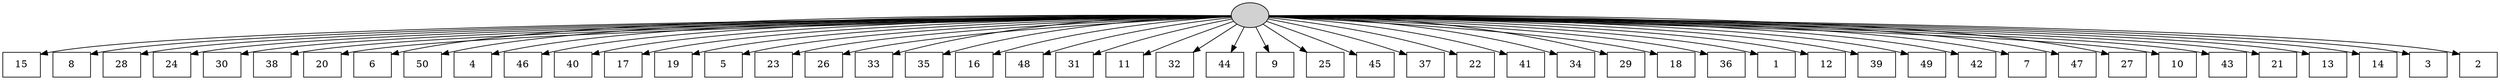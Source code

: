 digraph G {
0[style=filled, fillcolor=grey82, label=""];
1[shape=box,style=filled, fillcolor=white,label="15\n"];
2[shape=box,style=filled, fillcolor=white,label="8\n"];
3[shape=box,style=filled, fillcolor=white,label="28\n"];
4[shape=box,style=filled, fillcolor=white,label="24\n"];
5[shape=box,style=filled, fillcolor=white,label="30\n"];
6[shape=box,style=filled, fillcolor=white,label="38\n"];
7[shape=box,style=filled, fillcolor=white,label="20\n"];
8[shape=box,style=filled, fillcolor=white,label="6\n"];
9[shape=box,style=filled, fillcolor=white,label="50\n"];
10[shape=box,style=filled, fillcolor=white,label="4\n"];
11[shape=box,style=filled, fillcolor=white,label="46\n"];
12[shape=box,style=filled, fillcolor=white,label="40\n"];
13[shape=box,style=filled, fillcolor=white,label="17\n"];
14[shape=box,style=filled, fillcolor=white,label="19\n"];
15[shape=box,style=filled, fillcolor=white,label="5\n"];
16[shape=box,style=filled, fillcolor=white,label="23\n"];
17[shape=box,style=filled, fillcolor=white,label="26\n"];
18[shape=box,style=filled, fillcolor=white,label="33\n"];
19[shape=box,style=filled, fillcolor=white,label="35\n"];
20[shape=box,style=filled, fillcolor=white,label="16\n"];
21[shape=box,style=filled, fillcolor=white,label="48\n"];
22[shape=box,style=filled, fillcolor=white,label="31\n"];
23[shape=box,style=filled, fillcolor=white,label="11\n"];
24[shape=box,style=filled, fillcolor=white,label="32\n"];
25[shape=box,style=filled, fillcolor=white,label="44\n"];
26[shape=box,style=filled, fillcolor=white,label="9\n"];
27[shape=box,style=filled, fillcolor=white,label="25\n"];
28[shape=box,style=filled, fillcolor=white,label="45\n"];
29[shape=box,style=filled, fillcolor=white,label="37\n"];
30[shape=box,style=filled, fillcolor=white,label="22\n"];
31[shape=box,style=filled, fillcolor=white,label="41\n"];
32[shape=box,style=filled, fillcolor=white,label="34\n"];
33[shape=box,style=filled, fillcolor=white,label="29\n"];
34[shape=box,style=filled, fillcolor=white,label="18\n"];
35[shape=box,style=filled, fillcolor=white,label="36\n"];
36[shape=box,style=filled, fillcolor=white,label="1\n"];
37[shape=box,style=filled, fillcolor=white,label="12\n"];
38[shape=box,style=filled, fillcolor=white,label="39\n"];
39[shape=box,style=filled, fillcolor=white,label="49\n"];
40[shape=box,style=filled, fillcolor=white,label="42\n"];
41[shape=box,style=filled, fillcolor=white,label="7\n"];
42[shape=box,style=filled, fillcolor=white,label="47\n"];
43[shape=box,style=filled, fillcolor=white,label="27\n"];
44[shape=box,style=filled, fillcolor=white,label="10\n"];
45[shape=box,style=filled, fillcolor=white,label="43\n"];
46[shape=box,style=filled, fillcolor=white,label="21\n"];
47[shape=box,style=filled, fillcolor=white,label="13\n"];
48[shape=box,style=filled, fillcolor=white,label="14\n"];
49[shape=box,style=filled, fillcolor=white,label="3\n"];
50[shape=box,style=filled, fillcolor=white,label="2\n"];
0->1 ;
0->2 ;
0->3 ;
0->4 ;
0->5 ;
0->6 ;
0->7 ;
0->8 ;
0->9 ;
0->10 ;
0->11 ;
0->12 ;
0->13 ;
0->14 ;
0->15 ;
0->16 ;
0->17 ;
0->18 ;
0->19 ;
0->20 ;
0->21 ;
0->22 ;
0->23 ;
0->24 ;
0->25 ;
0->26 ;
0->27 ;
0->28 ;
0->29 ;
0->30 ;
0->31 ;
0->32 ;
0->33 ;
0->34 ;
0->35 ;
0->36 ;
0->37 ;
0->38 ;
0->39 ;
0->40 ;
0->41 ;
0->42 ;
0->43 ;
0->44 ;
0->45 ;
0->46 ;
0->47 ;
0->48 ;
0->49 ;
0->50 ;
}
